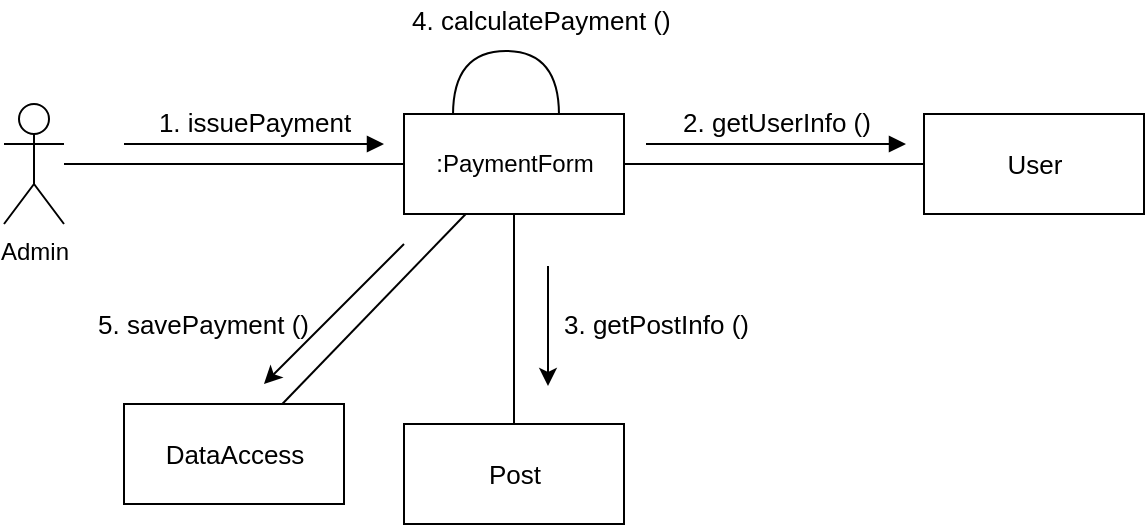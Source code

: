 <mxfile version="11.0.7" type="device"><diagram id="jzDiZJI-pFqrq_kV2POV" name="Page-1"><mxGraphModel dx="782" dy="386" grid="1" gridSize="10" guides="1" tooltips="1" connect="1" arrows="1" fold="1" page="1" pageScale="1" pageWidth="827" pageHeight="1169" math="0" shadow="0"><root><mxCell id="0"/><mxCell id="1" parent="0"/><mxCell id="Q0-LUHu1QHgkO29SUnOa-1" value="Admin" style="shape=umlActor;verticalLabelPosition=bottom;labelBackgroundColor=#ffffff;verticalAlign=top;html=1;" vertex="1" parent="1"><mxGeometry x="90" y="80" width="30" height="60" as="geometry"/></mxCell><mxCell id="Q0-LUHu1QHgkO29SUnOa-8" value=":PaymentForm" style="html=1;" vertex="1" parent="1"><mxGeometry x="290" y="85" width="110" height="50" as="geometry"/></mxCell><mxCell id="Q0-LUHu1QHgkO29SUnOa-9" value="&lt;font style=&quot;font-size: 13px&quot;&gt;User&lt;/font&gt;" style="html=1;" vertex="1" parent="1"><mxGeometry x="550" y="85" width="110" height="50" as="geometry"/></mxCell><mxCell id="Q0-LUHu1QHgkO29SUnOa-10" value="&lt;font style=&quot;font-size: 13px&quot;&gt;Post&lt;/font&gt;" style="html=1;" vertex="1" parent="1"><mxGeometry x="290" y="240" width="110" height="50" as="geometry"/></mxCell><mxCell id="Q0-LUHu1QHgkO29SUnOa-12" value="" style="line;strokeWidth=1;fillColor=none;align=left;verticalAlign=middle;spacingTop=-1;spacingLeft=3;spacingRight=3;rotatable=0;labelPosition=right;points=[];portConstraint=eastwest;fontSize=12;" vertex="1" parent="1"><mxGeometry x="120" y="106" width="170" height="8" as="geometry"/></mxCell><mxCell id="Q0-LUHu1QHgkO29SUnOa-13" value="&lt;font style=&quot;font-size: 13px&quot;&gt;1. issuePayment&lt;/font&gt;" style="html=1;verticalAlign=bottom;endArrow=block;" edge="1" parent="1"><mxGeometry width="80" relative="1" as="geometry"><mxPoint x="150" y="100" as="sourcePoint"/><mxPoint x="280" y="100" as="targetPoint"/></mxGeometry></mxCell><mxCell id="Q0-LUHu1QHgkO29SUnOa-14" value="" style="line;strokeWidth=1;fillColor=none;align=left;verticalAlign=middle;spacingTop=-1;spacingLeft=3;spacingRight=3;rotatable=0;labelPosition=right;points=[];portConstraint=eastwest;" vertex="1" parent="1"><mxGeometry x="400" y="106" width="150" height="8" as="geometry"/></mxCell><mxCell id="Q0-LUHu1QHgkO29SUnOa-15" value="&lt;font style=&quot;font-size: 13px&quot;&gt;2. getUserInfo ()&lt;/font&gt;" style="html=1;verticalAlign=bottom;endArrow=block;" edge="1" parent="1"><mxGeometry width="80" relative="1" as="geometry"><mxPoint x="411" y="100" as="sourcePoint"/><mxPoint x="541" y="100" as="targetPoint"/></mxGeometry></mxCell><mxCell id="Q0-LUHu1QHgkO29SUnOa-16" value="" style="shape=requiredInterface;html=1;verticalLabelPosition=bottom;rotation=-90;" vertex="1" parent="1"><mxGeometry x="325" y="43" width="32" height="53" as="geometry"/></mxCell><mxCell id="Q0-LUHu1QHgkO29SUnOa-24" value="" style="endArrow=none;html=1;entryX=0.5;entryY=1;entryDx=0;entryDy=0;" edge="1" parent="1" source="Q0-LUHu1QHgkO29SUnOa-10" target="Q0-LUHu1QHgkO29SUnOa-8"><mxGeometry width="50" height="50" relative="1" as="geometry"><mxPoint x="80" y="360" as="sourcePoint"/><mxPoint x="130" y="310" as="targetPoint"/></mxGeometry></mxCell><mxCell id="Q0-LUHu1QHgkO29SUnOa-25" value="" style="endArrow=classic;html=1;" edge="1" parent="1"><mxGeometry width="50" height="50" relative="1" as="geometry"><mxPoint x="362" y="161" as="sourcePoint"/><mxPoint x="362" y="221" as="targetPoint"/></mxGeometry></mxCell><mxCell id="Q0-LUHu1QHgkO29SUnOa-26" value="&lt;font style=&quot;font-size: 13px&quot;&gt;3. getPostInfo ()&lt;/font&gt;" style="text;html=1;resizable=0;points=[];autosize=1;align=left;verticalAlign=top;spacingTop=-4;" vertex="1" parent="1"><mxGeometry x="368" y="180" width="110" height="20" as="geometry"/></mxCell><mxCell id="Q0-LUHu1QHgkO29SUnOa-29" value="&lt;font style=&quot;font-size: 13px&quot;&gt;DataAccess&lt;/font&gt;" style="html=1;" vertex="1" parent="1"><mxGeometry x="150" y="230" width="110" height="50" as="geometry"/></mxCell><mxCell id="Q0-LUHu1QHgkO29SUnOa-31" value="" style="endArrow=none;html=1;" edge="1" parent="1" source="Q0-LUHu1QHgkO29SUnOa-29" target="Q0-LUHu1QHgkO29SUnOa-8"><mxGeometry width="50" height="50" relative="1" as="geometry"><mxPoint x="90" y="430" as="sourcePoint"/><mxPoint x="140" y="380" as="targetPoint"/></mxGeometry></mxCell><mxCell id="Q0-LUHu1QHgkO29SUnOa-32" value="" style="endArrow=classic;html=1;" edge="1" parent="1"><mxGeometry width="50" height="50" relative="1" as="geometry"><mxPoint x="290" y="150" as="sourcePoint"/><mxPoint x="220" y="220" as="targetPoint"/></mxGeometry></mxCell><mxCell id="Q0-LUHu1QHgkO29SUnOa-33" value="&lt;font style=&quot;font-size: 13px&quot;&gt;5. savePayment ()&lt;/font&gt;" style="text;html=1;resizable=0;points=[];autosize=1;align=left;verticalAlign=top;spacingTop=-4;" vertex="1" parent="1"><mxGeometry x="135" y="180" width="120" height="20" as="geometry"/></mxCell><mxCell id="Q0-LUHu1QHgkO29SUnOa-34" value="&lt;font style=&quot;font-size: 13px&quot;&gt;4. calculatePayment ()&lt;/font&gt;" style="text;html=1;resizable=0;points=[];autosize=1;align=left;verticalAlign=top;spacingTop=-4;" vertex="1" parent="1"><mxGeometry x="292" y="28" width="140" height="20" as="geometry"/></mxCell></root></mxGraphModel></diagram></mxfile>